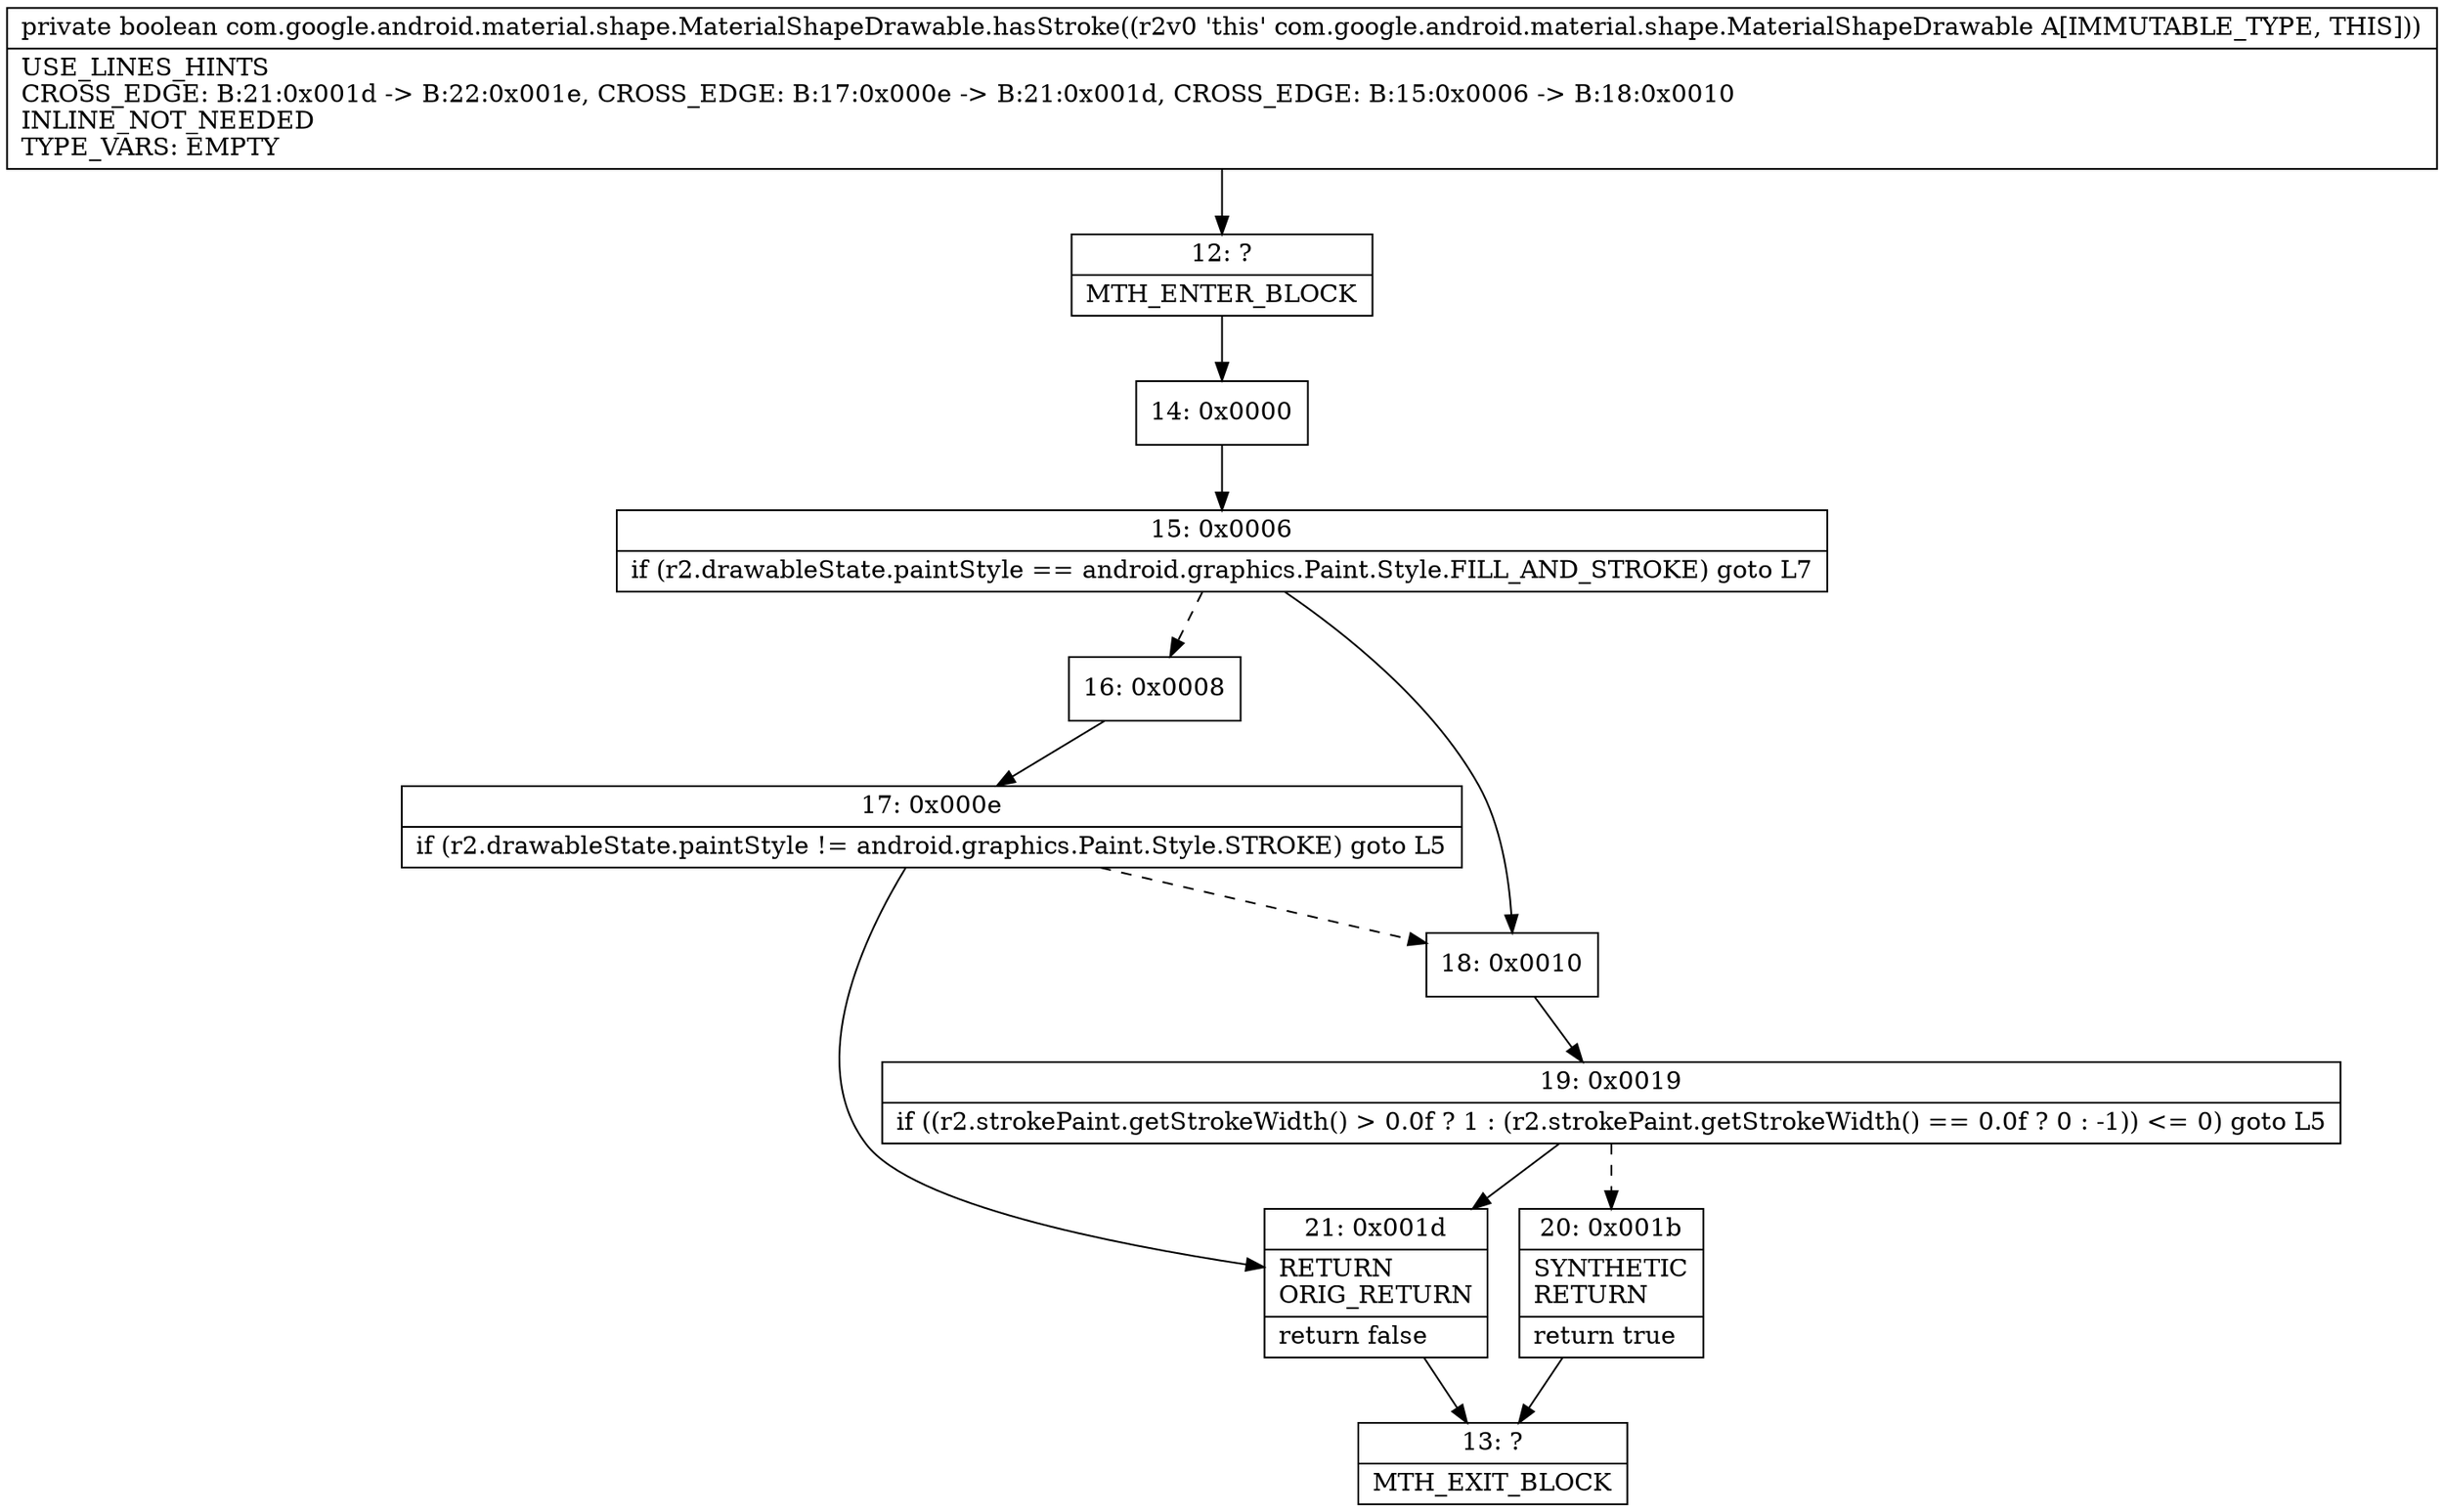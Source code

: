 digraph "CFG forcom.google.android.material.shape.MaterialShapeDrawable.hasStroke()Z" {
Node_12 [shape=record,label="{12\:\ ?|MTH_ENTER_BLOCK\l}"];
Node_14 [shape=record,label="{14\:\ 0x0000}"];
Node_15 [shape=record,label="{15\:\ 0x0006|if (r2.drawableState.paintStyle == android.graphics.Paint.Style.FILL_AND_STROKE) goto L7\l}"];
Node_16 [shape=record,label="{16\:\ 0x0008}"];
Node_17 [shape=record,label="{17\:\ 0x000e|if (r2.drawableState.paintStyle != android.graphics.Paint.Style.STROKE) goto L5\l}"];
Node_21 [shape=record,label="{21\:\ 0x001d|RETURN\lORIG_RETURN\l|return false\l}"];
Node_13 [shape=record,label="{13\:\ ?|MTH_EXIT_BLOCK\l}"];
Node_18 [shape=record,label="{18\:\ 0x0010}"];
Node_19 [shape=record,label="{19\:\ 0x0019|if ((r2.strokePaint.getStrokeWidth() \> 0.0f ? 1 : (r2.strokePaint.getStrokeWidth() == 0.0f ? 0 : \-1)) \<= 0) goto L5\l}"];
Node_20 [shape=record,label="{20\:\ 0x001b|SYNTHETIC\lRETURN\l|return true\l}"];
MethodNode[shape=record,label="{private boolean com.google.android.material.shape.MaterialShapeDrawable.hasStroke((r2v0 'this' com.google.android.material.shape.MaterialShapeDrawable A[IMMUTABLE_TYPE, THIS]))  | USE_LINES_HINTS\lCROSS_EDGE: B:21:0x001d \-\> B:22:0x001e, CROSS_EDGE: B:17:0x000e \-\> B:21:0x001d, CROSS_EDGE: B:15:0x0006 \-\> B:18:0x0010\lINLINE_NOT_NEEDED\lTYPE_VARS: EMPTY\l}"];
MethodNode -> Node_12;Node_12 -> Node_14;
Node_14 -> Node_15;
Node_15 -> Node_16[style=dashed];
Node_15 -> Node_18;
Node_16 -> Node_17;
Node_17 -> Node_18[style=dashed];
Node_17 -> Node_21;
Node_21 -> Node_13;
Node_18 -> Node_19;
Node_19 -> Node_20[style=dashed];
Node_19 -> Node_21;
Node_20 -> Node_13;
}

